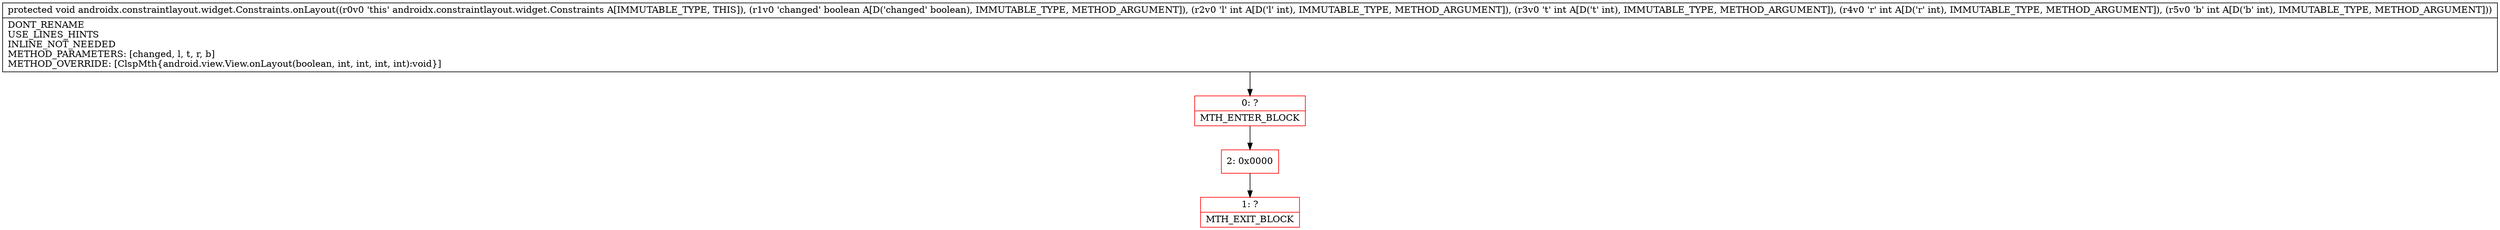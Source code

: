 digraph "CFG forandroidx.constraintlayout.widget.Constraints.onLayout(ZIIII)V" {
subgraph cluster_Region_1850981402 {
label = "R(0)";
node [shape=record,color=blue];
}
Node_0 [shape=record,color=red,label="{0\:\ ?|MTH_ENTER_BLOCK\l}"];
Node_2 [shape=record,color=red,label="{2\:\ 0x0000}"];
Node_1 [shape=record,color=red,label="{1\:\ ?|MTH_EXIT_BLOCK\l}"];
MethodNode[shape=record,label="{protected void androidx.constraintlayout.widget.Constraints.onLayout((r0v0 'this' androidx.constraintlayout.widget.Constraints A[IMMUTABLE_TYPE, THIS]), (r1v0 'changed' boolean A[D('changed' boolean), IMMUTABLE_TYPE, METHOD_ARGUMENT]), (r2v0 'l' int A[D('l' int), IMMUTABLE_TYPE, METHOD_ARGUMENT]), (r3v0 't' int A[D('t' int), IMMUTABLE_TYPE, METHOD_ARGUMENT]), (r4v0 'r' int A[D('r' int), IMMUTABLE_TYPE, METHOD_ARGUMENT]), (r5v0 'b' int A[D('b' int), IMMUTABLE_TYPE, METHOD_ARGUMENT]))  | DONT_RENAME\lUSE_LINES_HINTS\lINLINE_NOT_NEEDED\lMETHOD_PARAMETERS: [changed, l, t, r, b]\lMETHOD_OVERRIDE: [ClspMth\{android.view.View.onLayout(boolean, int, int, int, int):void\}]\l}"];
MethodNode -> Node_0;Node_0 -> Node_2;
Node_2 -> Node_1;
}

